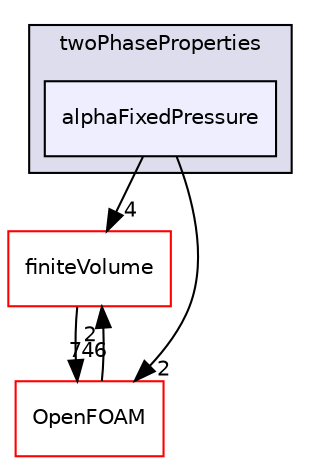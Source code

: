 digraph "src/transportModels/twoPhaseProperties/alphaFixedPressure" {
  bgcolor=transparent;
  compound=true
  node [ fontsize="10", fontname="Helvetica"];
  edge [ labelfontsize="10", labelfontname="Helvetica"];
  subgraph clusterdir_3019d983b5a7602720418391e329a496 {
    graph [ bgcolor="#ddddee", pencolor="black", label="twoPhaseProperties" fontname="Helvetica", fontsize="10", URL="dir_3019d983b5a7602720418391e329a496.html"]
  dir_5cc4425849afd5f12d0c88462d52aecd [shape=box, label="alphaFixedPressure", style="filled", fillcolor="#eeeeff", pencolor="black", URL="dir_5cc4425849afd5f12d0c88462d52aecd.html"];
  }
  dir_9bd15774b555cf7259a6fa18f99fe99b [shape=box label="finiteVolume" color="red" URL="dir_9bd15774b555cf7259a6fa18f99fe99b.html"];
  dir_c5473ff19b20e6ec4dfe5c310b3778a8 [shape=box label="OpenFOAM" color="red" URL="dir_c5473ff19b20e6ec4dfe5c310b3778a8.html"];
  dir_9bd15774b555cf7259a6fa18f99fe99b->dir_c5473ff19b20e6ec4dfe5c310b3778a8 [headlabel="746", labeldistance=1.5 headhref="dir_000898_001898.html"];
  dir_5cc4425849afd5f12d0c88462d52aecd->dir_9bd15774b555cf7259a6fa18f99fe99b [headlabel="4", labeldistance=1.5 headhref="dir_003034_000898.html"];
  dir_5cc4425849afd5f12d0c88462d52aecd->dir_c5473ff19b20e6ec4dfe5c310b3778a8 [headlabel="2", labeldistance=1.5 headhref="dir_003034_001898.html"];
  dir_c5473ff19b20e6ec4dfe5c310b3778a8->dir_9bd15774b555cf7259a6fa18f99fe99b [headlabel="2", labeldistance=1.5 headhref="dir_001898_000898.html"];
}
